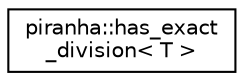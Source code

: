 digraph "Graphical Class Hierarchy"
{
  edge [fontname="Helvetica",fontsize="10",labelfontname="Helvetica",labelfontsize="10"];
  node [fontname="Helvetica",fontsize="10",shape=record];
  rankdir="LR";
  Node0 [label="piranha::has_exact\l_division\< T \>",height=0.2,width=0.4,color="black", fillcolor="white", style="filled",URL="$classpiranha_1_1has__exact__division.html",tooltip="Detect piranha::math::divexact(). "];
}
